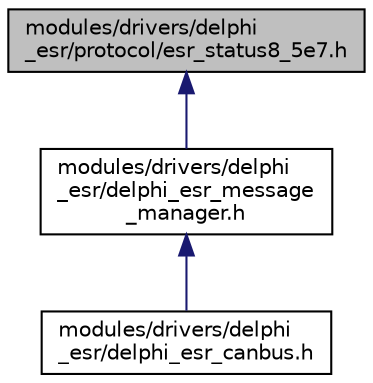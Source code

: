 digraph "modules/drivers/delphi_esr/protocol/esr_status8_5e7.h"
{
  edge [fontname="Helvetica",fontsize="10",labelfontname="Helvetica",labelfontsize="10"];
  node [fontname="Helvetica",fontsize="10",shape=record];
  Node1 [label="modules/drivers/delphi\l_esr/protocol/esr_status8_5e7.h",height=0.2,width=0.4,color="black", fillcolor="grey75", style="filled" fontcolor="black"];
  Node1 -> Node2 [dir="back",color="midnightblue",fontsize="10",style="solid",fontname="Helvetica"];
  Node2 [label="modules/drivers/delphi\l_esr/delphi_esr_message\l_manager.h",height=0.2,width=0.4,color="black", fillcolor="white", style="filled",URL="$delphi__esr__message__manager_8h.html",tooltip="The class of DelphiESRMessageManager. "];
  Node2 -> Node3 [dir="back",color="midnightblue",fontsize="10",style="solid",fontname="Helvetica"];
  Node3 [label="modules/drivers/delphi\l_esr/delphi_esr_canbus.h",height=0.2,width=0.4,color="black", fillcolor="white", style="filled",URL="$delphi__esr__canbus_8h.html"];
}
